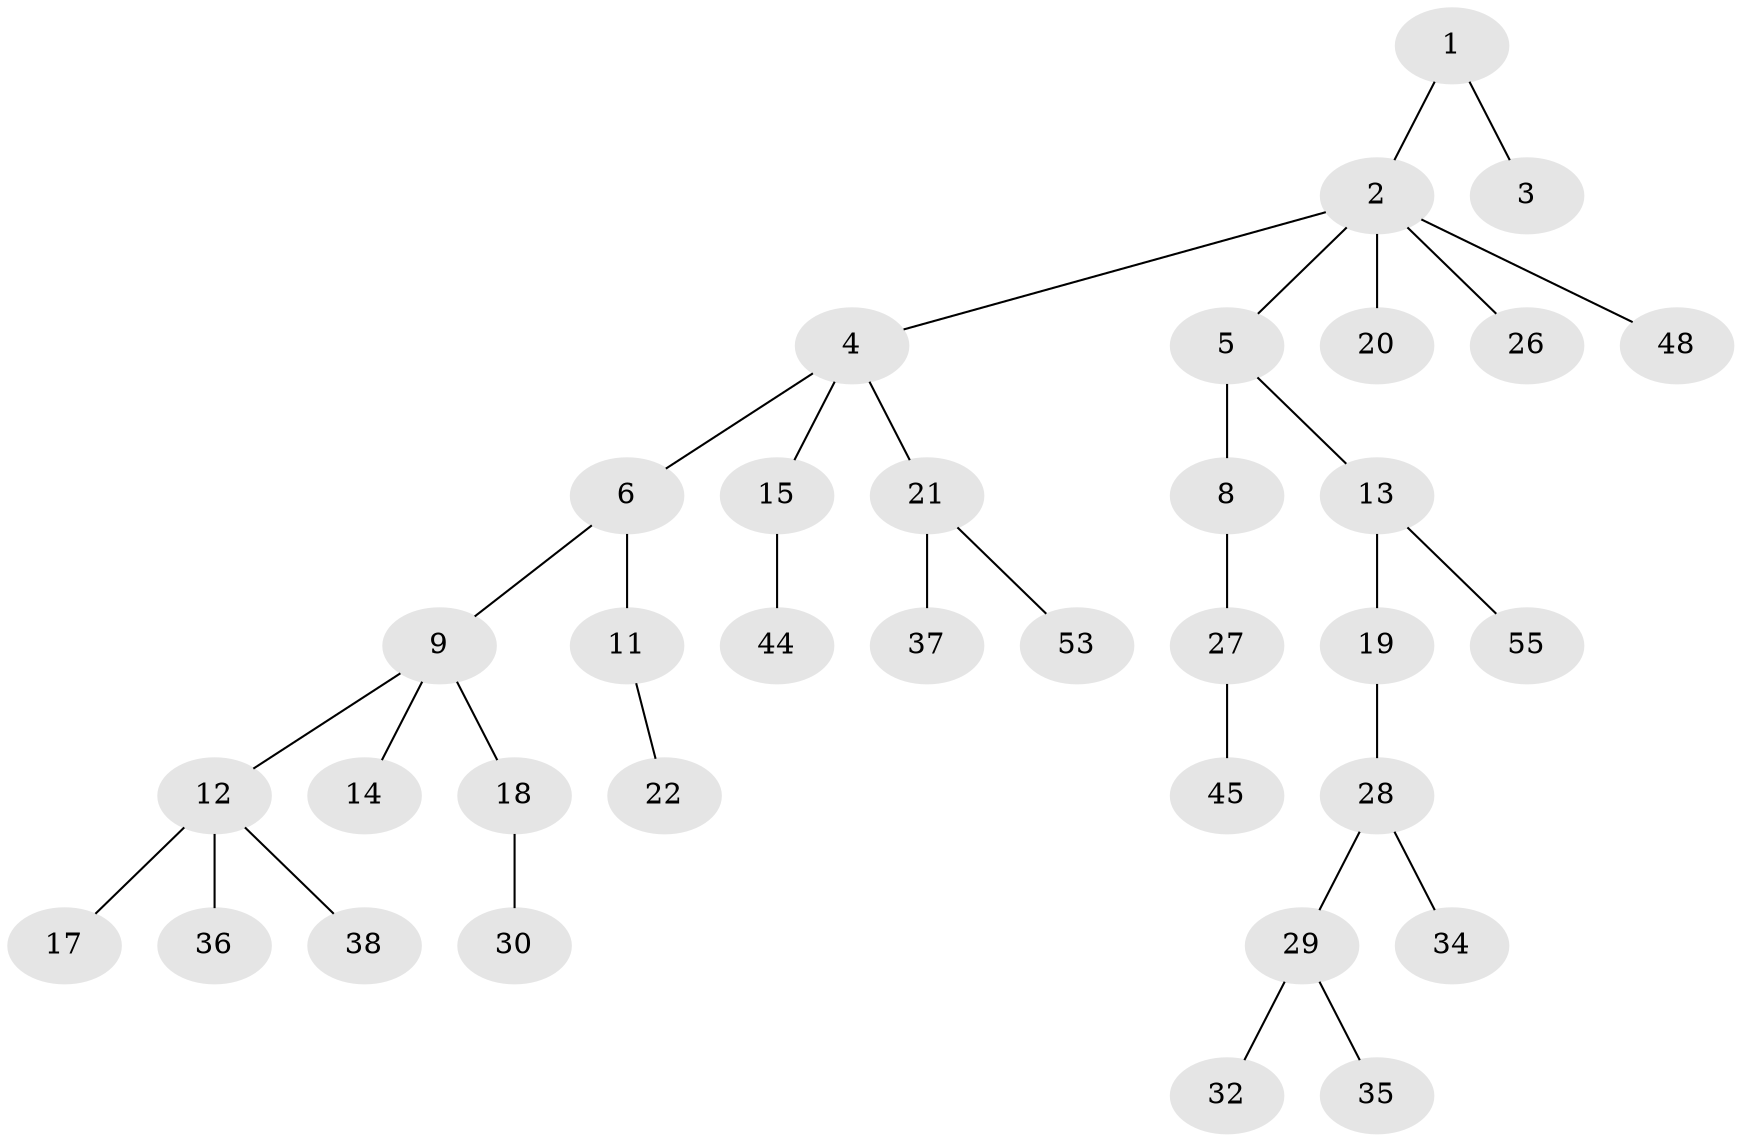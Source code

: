 // original degree distribution, {3: 0.15517241379310345, 6: 0.017241379310344827, 2: 0.25862068965517243, 5: 0.05172413793103448, 4: 0.034482758620689655, 1: 0.4827586206896552}
// Generated by graph-tools (version 1.1) at 2025/42/03/06/25 10:42:03]
// undirected, 35 vertices, 34 edges
graph export_dot {
graph [start="1"]
  node [color=gray90,style=filled];
  1 [super="+57"];
  2 [super="+16"];
  3 [super="+10"];
  4 [super="+25"];
  5 [super="+49"];
  6 [super="+7"];
  8 [super="+51"];
  9 [super="+46"];
  11 [super="+41"];
  12 [super="+56"];
  13 [super="+23"];
  14;
  15 [super="+43"];
  17;
  18;
  19 [super="+33"];
  20 [super="+24"];
  21 [super="+42"];
  22;
  26 [super="+40"];
  27 [super="+50"];
  28;
  29 [super="+31"];
  30 [super="+54"];
  32 [super="+39"];
  34 [super="+52"];
  35;
  36 [super="+58"];
  37;
  38;
  44;
  45 [super="+47"];
  48;
  53;
  55;
  1 -- 2;
  1 -- 3;
  2 -- 4;
  2 -- 5;
  2 -- 20;
  2 -- 26;
  2 -- 48;
  4 -- 6;
  4 -- 15;
  4 -- 21;
  5 -- 8;
  5 -- 13;
  6 -- 9;
  6 -- 11;
  8 -- 27;
  9 -- 12;
  9 -- 14;
  9 -- 18;
  11 -- 22;
  12 -- 17;
  12 -- 36;
  12 -- 38;
  13 -- 19;
  13 -- 55;
  15 -- 44;
  18 -- 30;
  19 -- 28;
  21 -- 37;
  21 -- 53;
  27 -- 45;
  28 -- 29;
  28 -- 34;
  29 -- 32;
  29 -- 35;
}
